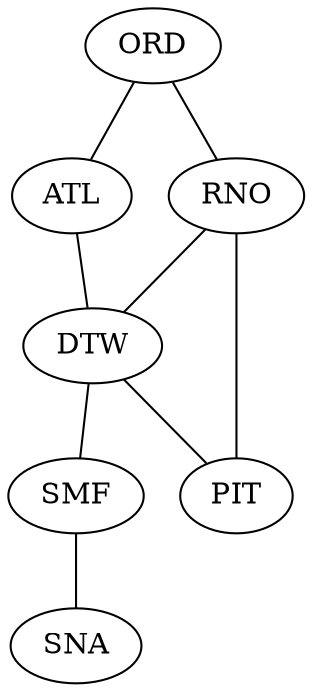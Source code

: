 graph flights {
    "ORD" -- "RNO" [miles=1671];
    "ORD" -- "ATL" [miles=1993];
    "ATL" -- "DTW" [miles=1903];
    "RNO" -- "PIT" [miles=2081];
    "RNO" -- "DTW" [miles=113];
    "DTW" -- "PIT" [miles=415];
    "DTW" -- "SMF" [miles=390];
    "SMF" -- "SNA" [miles=787];
}
